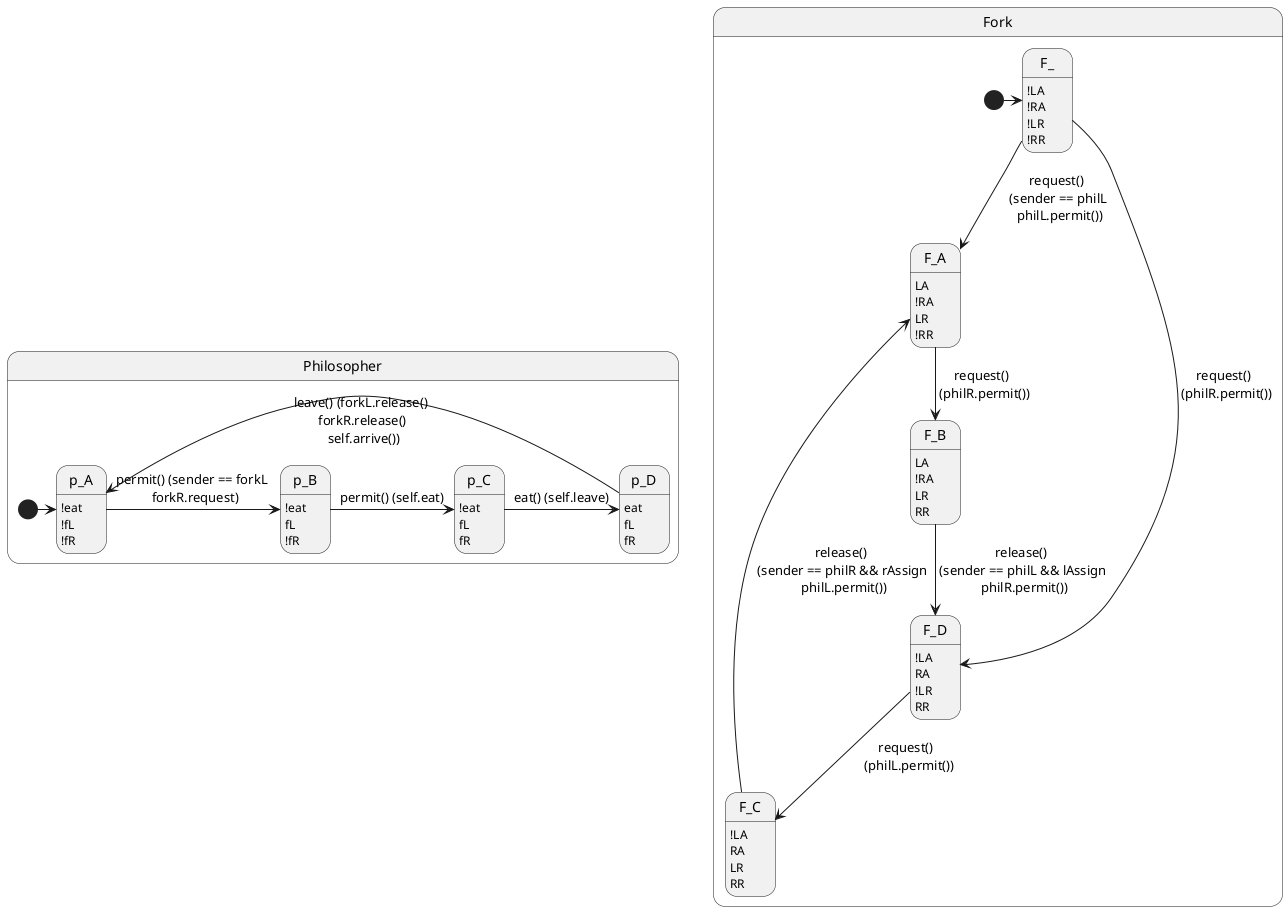 @startuml

hide empty description

state Philosopher{

State p_A : !eat
State p_A : !fL
State p_A : !fR

State p_B : !eat
State p_B : fL
State p_B : !fR

State p_C : !eat
State p_C : fL
State p_C : fR

State p_D : eat
State p_D : fL
State p_D : fR

[*] -> p_A

p_A -> p_B : permit() (sender == forkL \n forkR.request)

p_B -> p_C : permit() (self.eat)

p_C -> p_D : eat() (self.leave)

p_D -> p_A : leave() (forkL.release() \n forkR.release() \n self.arrive())

}

state Fork{

State F_ : !LA
State F_ : !RA
State F_ : !LR
State F_ : !RR

State F_A : LA
State F_A : !RA
State F_A : LR
State F_A : !RR

State F_B : LA
State F_B : !RA

State F_B : LR
State F_B : RR

State F_C : !LA
State F_C : RA
State F_C : LR
State F_C : RR

State F_D : !LA
State F_D : RA
State F_D : !LR
State F_D : RR

[*] -> F_

F_ --> F_A : request() \n (sender == philL \n philL.permit())

F_ --> F_D : request() \n (philR.permit())

F_A --> F_B : request() \n (philR.permit())

F_B --> F_D : release() \n (sender == philL && lAssign \n philR.permit())

F_D --> F_C : request() \n (philL.permit())

F_C --> F_A : release() \n (sender == philR && rAssign \n philL.permit())

}

@enduml 